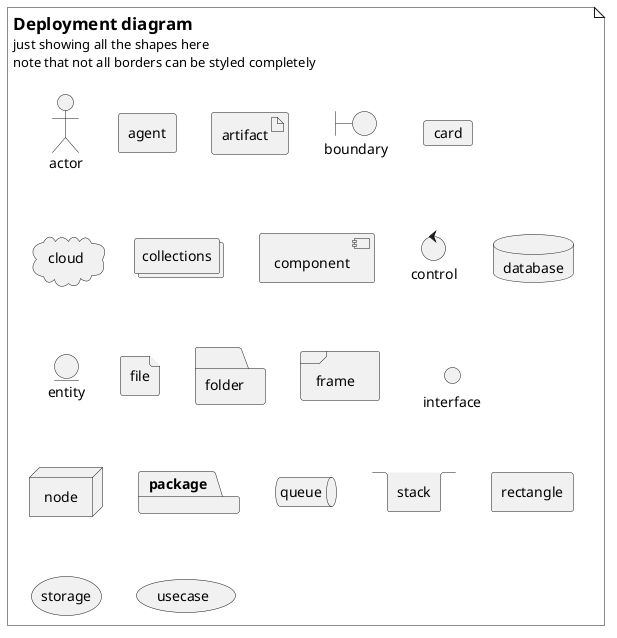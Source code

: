 @startuml

' -- Deployment diagram --

note as deployment #white
= Deployment diagram
just showing all the shapes here
note that not all borders can be styled completely

{{
actor actor
agent agent
artifact artifact
boundary boundary
card card
cloud cloud
collections collections
component component
control control
database database
entity entity
file file
folder folder
frame frame
interface  interface
node node
package package
queue queue
stack stack
rectangle rectangle
storage storage
usecase usecase
}}
end note

@enduml

@startuml
note as a #White
{{
actor ax
cloud cl
queue queue
stack stack
rectangle rectangle
storage storage
}}

end note
rectangle abc [
{{
actor ax
cloud cl
queue queue
stack stack
rectangle rectangle
storage storage
}}
]
@enduml